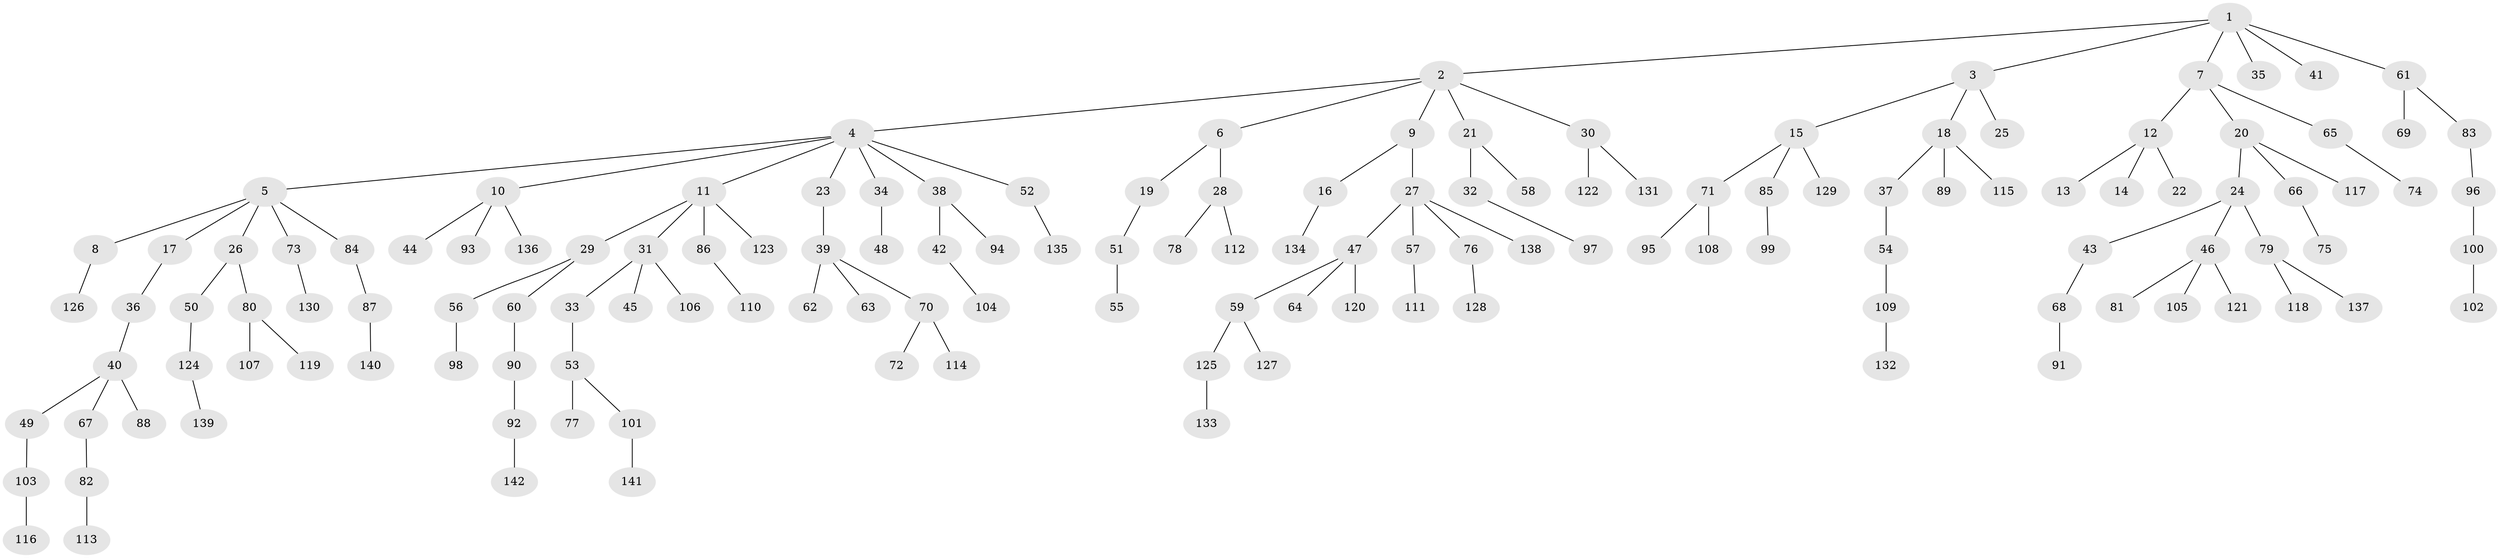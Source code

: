 // Generated by graph-tools (version 1.1) at 2025/11/02/27/25 16:11:27]
// undirected, 142 vertices, 141 edges
graph export_dot {
graph [start="1"]
  node [color=gray90,style=filled];
  1;
  2;
  3;
  4;
  5;
  6;
  7;
  8;
  9;
  10;
  11;
  12;
  13;
  14;
  15;
  16;
  17;
  18;
  19;
  20;
  21;
  22;
  23;
  24;
  25;
  26;
  27;
  28;
  29;
  30;
  31;
  32;
  33;
  34;
  35;
  36;
  37;
  38;
  39;
  40;
  41;
  42;
  43;
  44;
  45;
  46;
  47;
  48;
  49;
  50;
  51;
  52;
  53;
  54;
  55;
  56;
  57;
  58;
  59;
  60;
  61;
  62;
  63;
  64;
  65;
  66;
  67;
  68;
  69;
  70;
  71;
  72;
  73;
  74;
  75;
  76;
  77;
  78;
  79;
  80;
  81;
  82;
  83;
  84;
  85;
  86;
  87;
  88;
  89;
  90;
  91;
  92;
  93;
  94;
  95;
  96;
  97;
  98;
  99;
  100;
  101;
  102;
  103;
  104;
  105;
  106;
  107;
  108;
  109;
  110;
  111;
  112;
  113;
  114;
  115;
  116;
  117;
  118;
  119;
  120;
  121;
  122;
  123;
  124;
  125;
  126;
  127;
  128;
  129;
  130;
  131;
  132;
  133;
  134;
  135;
  136;
  137;
  138;
  139;
  140;
  141;
  142;
  1 -- 2;
  1 -- 3;
  1 -- 7;
  1 -- 35;
  1 -- 41;
  1 -- 61;
  2 -- 4;
  2 -- 6;
  2 -- 9;
  2 -- 21;
  2 -- 30;
  3 -- 15;
  3 -- 18;
  3 -- 25;
  4 -- 5;
  4 -- 10;
  4 -- 11;
  4 -- 23;
  4 -- 34;
  4 -- 38;
  4 -- 52;
  5 -- 8;
  5 -- 17;
  5 -- 26;
  5 -- 73;
  5 -- 84;
  6 -- 19;
  6 -- 28;
  7 -- 12;
  7 -- 20;
  7 -- 65;
  8 -- 126;
  9 -- 16;
  9 -- 27;
  10 -- 44;
  10 -- 93;
  10 -- 136;
  11 -- 29;
  11 -- 31;
  11 -- 86;
  11 -- 123;
  12 -- 13;
  12 -- 14;
  12 -- 22;
  15 -- 71;
  15 -- 85;
  15 -- 129;
  16 -- 134;
  17 -- 36;
  18 -- 37;
  18 -- 89;
  18 -- 115;
  19 -- 51;
  20 -- 24;
  20 -- 66;
  20 -- 117;
  21 -- 32;
  21 -- 58;
  23 -- 39;
  24 -- 43;
  24 -- 46;
  24 -- 79;
  26 -- 50;
  26 -- 80;
  27 -- 47;
  27 -- 57;
  27 -- 76;
  27 -- 138;
  28 -- 78;
  28 -- 112;
  29 -- 56;
  29 -- 60;
  30 -- 122;
  30 -- 131;
  31 -- 33;
  31 -- 45;
  31 -- 106;
  32 -- 97;
  33 -- 53;
  34 -- 48;
  36 -- 40;
  37 -- 54;
  38 -- 42;
  38 -- 94;
  39 -- 62;
  39 -- 63;
  39 -- 70;
  40 -- 49;
  40 -- 67;
  40 -- 88;
  42 -- 104;
  43 -- 68;
  46 -- 81;
  46 -- 105;
  46 -- 121;
  47 -- 59;
  47 -- 64;
  47 -- 120;
  49 -- 103;
  50 -- 124;
  51 -- 55;
  52 -- 135;
  53 -- 77;
  53 -- 101;
  54 -- 109;
  56 -- 98;
  57 -- 111;
  59 -- 125;
  59 -- 127;
  60 -- 90;
  61 -- 69;
  61 -- 83;
  65 -- 74;
  66 -- 75;
  67 -- 82;
  68 -- 91;
  70 -- 72;
  70 -- 114;
  71 -- 95;
  71 -- 108;
  73 -- 130;
  76 -- 128;
  79 -- 118;
  79 -- 137;
  80 -- 107;
  80 -- 119;
  82 -- 113;
  83 -- 96;
  84 -- 87;
  85 -- 99;
  86 -- 110;
  87 -- 140;
  90 -- 92;
  92 -- 142;
  96 -- 100;
  100 -- 102;
  101 -- 141;
  103 -- 116;
  109 -- 132;
  124 -- 139;
  125 -- 133;
}
